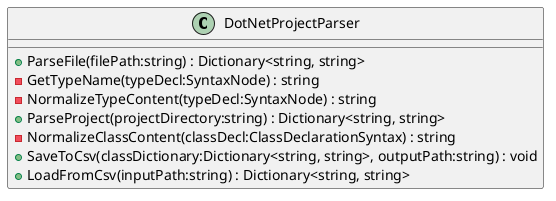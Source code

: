 @startuml
class DotNetProjectParser {
    + ParseFile(filePath:string) : Dictionary<string, string>
    - GetTypeName(typeDecl:SyntaxNode) : string
    - NormalizeTypeContent(typeDecl:SyntaxNode) : string
    + ParseProject(projectDirectory:string) : Dictionary<string, string>
    - NormalizeClassContent(classDecl:ClassDeclarationSyntax) : string
    + SaveToCsv(classDictionary:Dictionary<string, string>, outputPath:string) : void
    + LoadFromCsv(inputPath:string) : Dictionary<string, string>
}
@enduml
